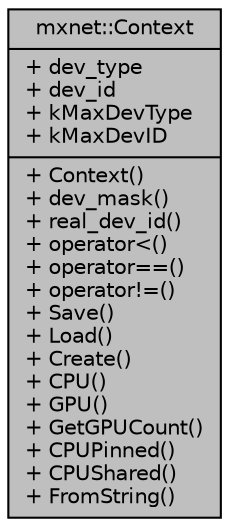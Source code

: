 digraph "mxnet::Context"
{
  edge [fontname="Helvetica",fontsize="10",labelfontname="Helvetica",labelfontsize="10"];
  node [fontname="Helvetica",fontsize="10",shape=record];
  Node1 [label="{mxnet::Context\n|+ dev_type\l+ dev_id\l+ kMaxDevType\l+ kMaxDevID\l|+ Context()\l+ dev_mask()\l+ real_dev_id()\l+ operator\<()\l+ operator==()\l+ operator!=()\l+ Save()\l+ Load()\l+ Create()\l+ CPU()\l+ GPU()\l+ GetGPUCount()\l+ CPUPinned()\l+ CPUShared()\l+ FromString()\l}",height=0.2,width=0.4,color="black", fillcolor="grey75", style="filled", fontcolor="black"];
}
